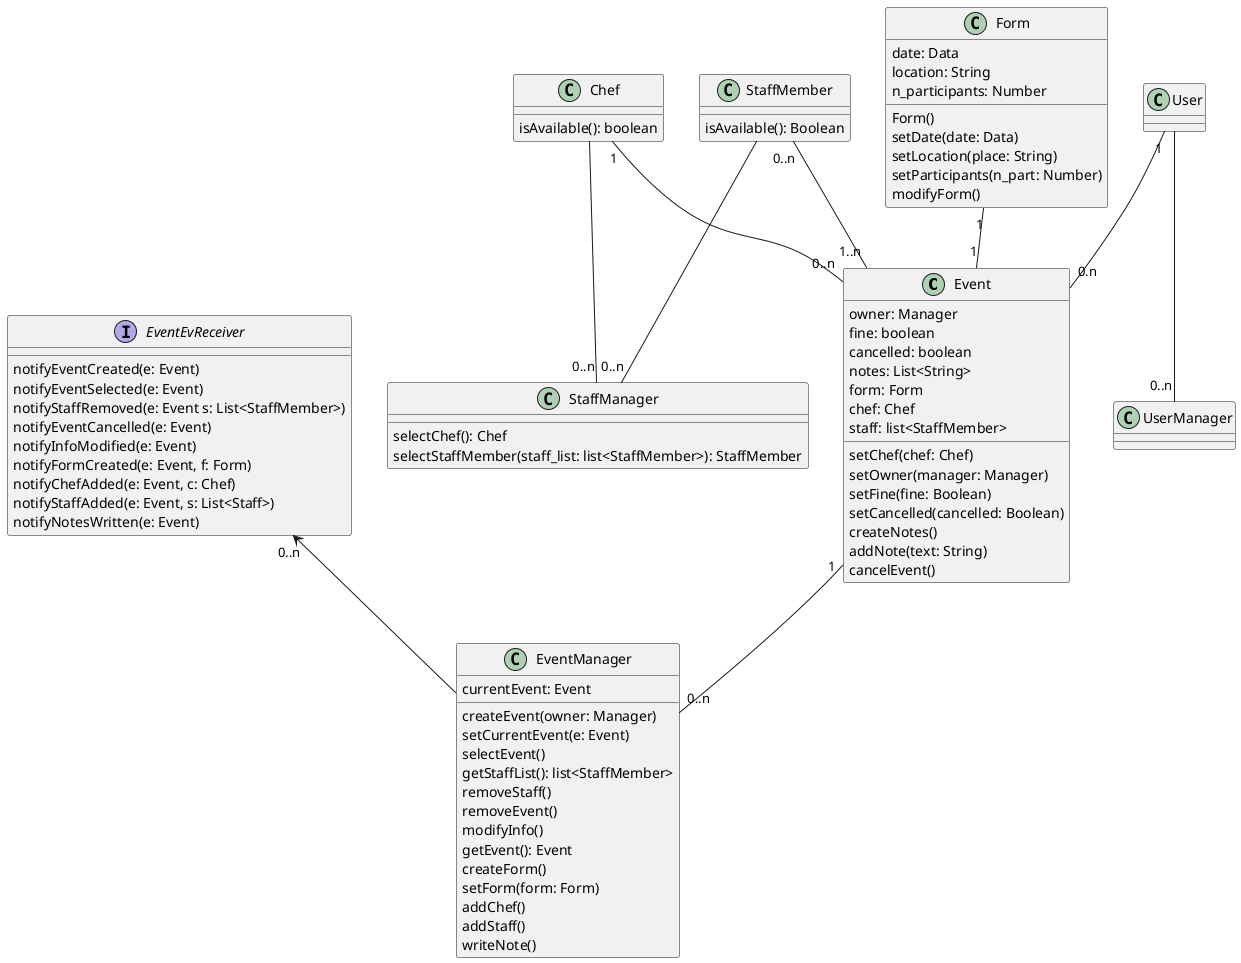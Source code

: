 @startuml

skinparam Dpi 400 dcd-eventi



Class Event {
    owner: Manager
    fine: boolean
    cancelled: boolean
    notes: List<String>
    form: Form
    chef: Chef
    staff: list<StaffMember>
    setChef(chef: Chef)
    setOwner(manager: Manager)
    setFine(fine: Boolean)
    setCancelled(cancelled: Boolean)
    createNotes()
    addNote(text: String)
    cancelEvent()
}

Interface EventEvReceiver{
    notifyEventCreated(e: Event)
    notifyEventSelected(e: Event)
    notifyStaffRemoved(e: Event s: List<StaffMember>)
    notifyEventCancelled(e: Event)
    notifyInfoModified(e: Event)
    notifyFormCreated(e: Event, f: Form)
    notifyChefAdded(e: Event, c: Chef)
    notifyStaffAdded(e: Event, s: List<Staff>)
    notifyNotesWritten(e: Event)
}

Class EventManager {
    currentEvent: Event
    createEvent(owner: Manager)
    setCurrentEvent(e: Event)
    selectEvent()
    getStaffList(): list<StaffMember>
    removeStaff()
    removeEvent()
    modifyInfo()
    getEvent(): Event
    createForm()
    setForm(form: Form)
    addChef()
    addStaff()
    writeNote()
}


Class Form {
    date: Data
    location: String
    n_participants: Number
    Form()
    setDate(date: Data)
    setLocation(place: String)
    setParticipants(n_part: Number)
    modifyForm()
}


Class Chef {
    isAvailable(): boolean
}
    
Class StaffMember {
    isAvailable(): Boolean
}

Class StaffManager {
    selectChef(): Chef
    selectStaffMember(staff_list: list<StaffMember>): StaffMember
}

EventEvReceiver "0..n" <-- EventManager

User "1" -- "0.n" Event
Event "1" -- "0..n" EventManager
User -- "0..n" UserManager
Form "1" -- "1" Event
StaffMember -- "0..n" StaffManager
Chef -- "0..n" StaffManager
Chef "1" -- "0..n" Event
StaffMember "0..n" -- "1..n" Event

@enduml
